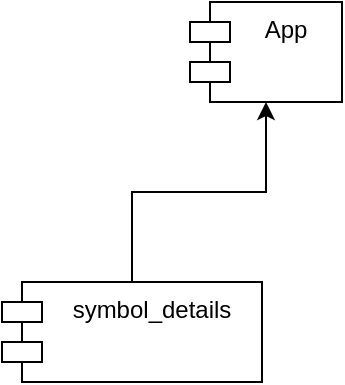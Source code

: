 <mxfile version="15.1.0" type="device"><diagram id="8QB1S9UVQqcJYX_vl649" name="Page-1"><mxGraphModel dx="791" dy="378" grid="1" gridSize="10" guides="1" tooltips="1" connect="1" arrows="1" fold="1" page="1" pageScale="1" pageWidth="827" pageHeight="1169" math="0" shadow="0"><root><mxCell id="0"/><mxCell id="1" parent="0"/><mxCell id="9Jr3Y48DdjrhFMSyBu9t-1" value="App" style="shape=module;align=left;spacingLeft=20;align=center;verticalAlign=top;" vertex="1" parent="1"><mxGeometry x="314" y="100" width="76" height="50" as="geometry"/></mxCell><mxCell id="9Jr3Y48DdjrhFMSyBu9t-3" style="edgeStyle=orthogonalEdgeStyle;rounded=0;orthogonalLoop=1;jettySize=auto;html=1;" edge="1" parent="1" source="9Jr3Y48DdjrhFMSyBu9t-2" target="9Jr3Y48DdjrhFMSyBu9t-1"><mxGeometry relative="1" as="geometry"/></mxCell><mxCell id="9Jr3Y48DdjrhFMSyBu9t-2" value="symbol_details" style="shape=module;align=left;spacingLeft=20;align=center;verticalAlign=top;" vertex="1" parent="1"><mxGeometry x="220" y="240" width="130" height="50" as="geometry"/></mxCell></root></mxGraphModel></diagram></mxfile>